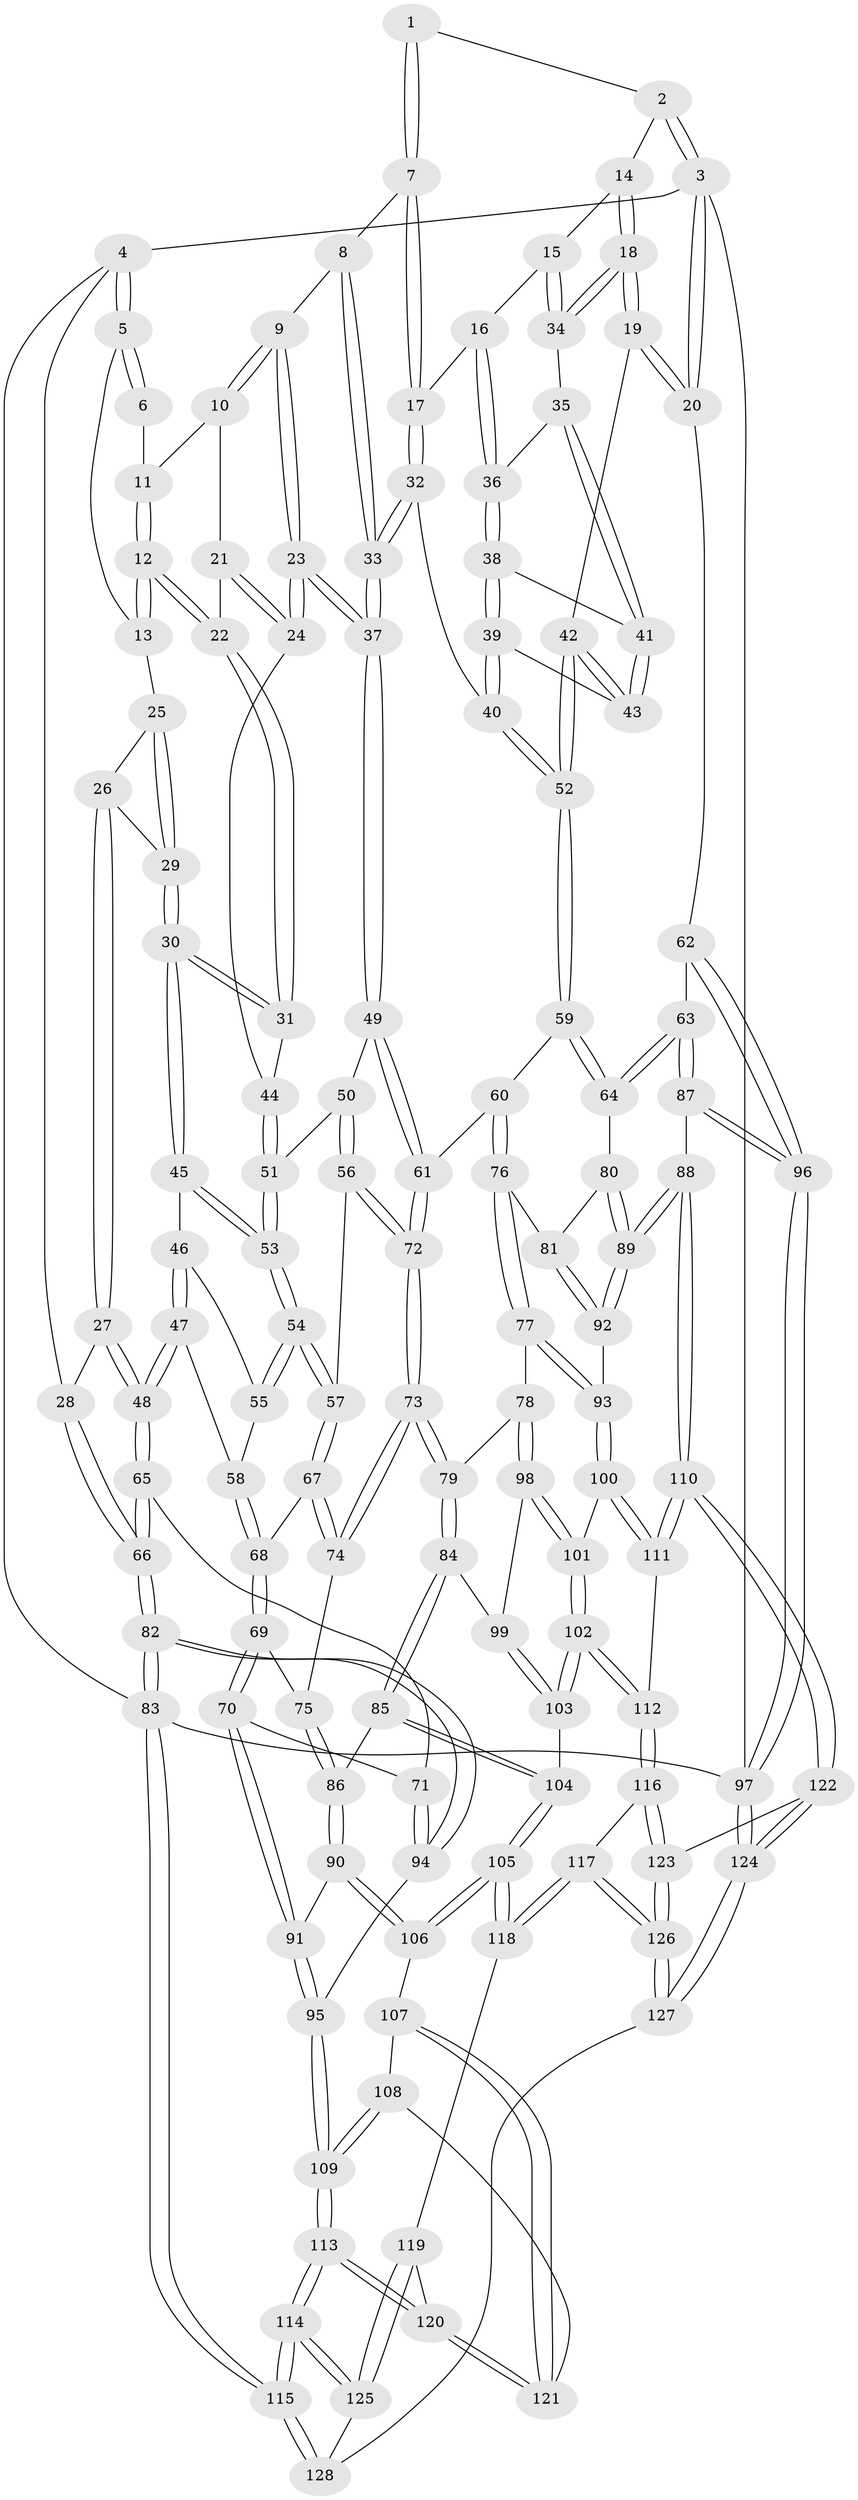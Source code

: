 // coarse degree distribution, {7: 0.011235955056179775, 9: 0.011235955056179775, 4: 0.33707865168539325, 6: 0.19101123595505617, 5: 0.4044943820224719, 3: 0.02247191011235955, 2: 0.02247191011235955}
// Generated by graph-tools (version 1.1) at 2025/21/03/04/25 18:21:29]
// undirected, 128 vertices, 317 edges
graph export_dot {
graph [start="1"]
  node [color=gray90,style=filled];
  1 [pos="+0.588718345575992+0"];
  2 [pos="+0.8019944371025816+0"];
  3 [pos="+1+0"];
  4 [pos="+0+0"];
  5 [pos="+0+0"];
  6 [pos="+0.3942699944146221+0"];
  7 [pos="+0.5746978160052214+0.04639456166919822"];
  8 [pos="+0.5658543782412493+0.05192692463004315"];
  9 [pos="+0.5127412592152644+0.08067785935106057"];
  10 [pos="+0.4214511458150638+0"];
  11 [pos="+0.39502970836457335+0"];
  12 [pos="+0.28137865366924963+0.08139962755317122"];
  13 [pos="+0.12076854188249361+0"];
  14 [pos="+0.8041824040517822+0"];
  15 [pos="+0.7714259383785974+0.008124944291241937"];
  16 [pos="+0.7551851696906029+0.03439029930370316"];
  17 [pos="+0.6701645782227957+0.08980396768037337"];
  18 [pos="+1+0.1523106735557623"];
  19 [pos="+1+0.1950602295488184"];
  20 [pos="+1+0.22203548286861693"];
  21 [pos="+0.39876118444021685+0.034666870853927854"];
  22 [pos="+0.30471100146653035+0.12539046343552557"];
  23 [pos="+0.49126587275675+0.19276604771401118"];
  24 [pos="+0.45322288672235794+0.19311448470021084"];
  25 [pos="+0.12158333739710868+0"];
  26 [pos="+0.0969475716118829+0.169528908986803"];
  27 [pos="+0.08480554077988467+0.17819255989043528"];
  28 [pos="+0+0"];
  29 [pos="+0.20683563809398645+0.173601022457006"];
  30 [pos="+0.27531327709551073+0.205638543383658"];
  31 [pos="+0.3013312952239408+0.18401789460418042"];
  32 [pos="+0.6264094944956223+0.25711868309548336"];
  33 [pos="+0.6206348192299924+0.2609404481219531"];
  34 [pos="+0.9026974224877009+0.12363621853808858"];
  35 [pos="+0.8610372340159284+0.1498609791744813"];
  36 [pos="+0.7790007749345893+0.13742281756331223"];
  37 [pos="+0.5976813078316284+0.27710039801672925"];
  38 [pos="+0.7774928362545933+0.16221451354238972"];
  39 [pos="+0.750320782934623+0.22904565276043234"];
  40 [pos="+0.731039440135392+0.25116143248677675"];
  41 [pos="+0.8410643323312167+0.17984817661982086"];
  42 [pos="+0.9075864231275371+0.2553624208515743"];
  43 [pos="+0.8435165981844799+0.2103534463379573"];
  44 [pos="+0.41237584157687274+0.2007241256744874"];
  45 [pos="+0.267247096957253+0.23475450712874643"];
  46 [pos="+0.24798264245370882+0.2511450872809502"];
  47 [pos="+0.07589436897160004+0.34377482983174523"];
  48 [pos="+0.06824353795389385+0.343998770147574"];
  49 [pos="+0.5883385875902049+0.33007499423914016"];
  50 [pos="+0.41919457993677856+0.3298905941164116"];
  51 [pos="+0.40703114503494875+0.2936543432145001"];
  52 [pos="+0.8281001991037665+0.3290263312315005"];
  53 [pos="+0.3146182482578283+0.32321952261037507"];
  54 [pos="+0.33579073926276415+0.3880125243777021"];
  55 [pos="+0.230704374821931+0.36712488718864683"];
  56 [pos="+0.3574436694405676+0.3990079083552932"];
  57 [pos="+0.33864721319246255+0.39327765503471657"];
  58 [pos="+0.1905572643604271+0.4072714564499148"];
  59 [pos="+0.828226775579651+0.33087331304879947"];
  60 [pos="+0.6171079591191609+0.41117186297755376"];
  61 [pos="+0.591248155446281+0.3830099305186666"];
  62 [pos="+1+0.3659803230519869"];
  63 [pos="+0.8859142996134421+0.46722460361897084"];
  64 [pos="+0.8586177634350337+0.4568907333777561"];
  65 [pos="+0+0.41439921545151676"];
  66 [pos="+0+0.44166392805227367"];
  67 [pos="+0.2831061739013127+0.44054122134173834"];
  68 [pos="+0.2322999528538188+0.4656392846370247"];
  69 [pos="+0.21687927035560503+0.5175130418832338"];
  70 [pos="+0.19451290818027409+0.5368370093530089"];
  71 [pos="+0.1490221264766522+0.527006581049392"];
  72 [pos="+0.44338200819639745+0.4775234578234303"];
  73 [pos="+0.43212878072609656+0.5302590859106628"];
  74 [pos="+0.33711587233379187+0.5208057894370639"];
  75 [pos="+0.2761607543813158+0.5412588002838254"];
  76 [pos="+0.6724477669453494+0.48633747665935545"];
  77 [pos="+0.6228215197249256+0.5557810547459087"];
  78 [pos="+0.5976699490331246+0.5837671775533161"];
  79 [pos="+0.4344717937478439+0.54906841449639"];
  80 [pos="+0.811261486475751+0.47299792512414934"];
  81 [pos="+0.6909431075440062+0.492159541161408"];
  82 [pos="+0+0.5737656581385243"];
  83 [pos="+0+1"];
  84 [pos="+0.41636304666072316+0.6148660510665294"];
  85 [pos="+0.414409254995093+0.6183724734757534"];
  86 [pos="+0.33470848220690874+0.6349514733213418"];
  87 [pos="+0.9386938650191127+0.7416244994848078"];
  88 [pos="+0.9326299873104099+0.7423270923892111"];
  89 [pos="+0.7967091631949467+0.6821796266921302"];
  90 [pos="+0.27653810488322156+0.6766086186816391"];
  91 [pos="+0.1966807640267312+0.6351760543407203"];
  92 [pos="+0.7530962651645217+0.6723671926913173"];
  93 [pos="+0.7072970225601831+0.6944129824954368"];
  94 [pos="+0.043320748088461196+0.6605181869634512"];
  95 [pos="+0.10165330949890404+0.6946085639419917"];
  96 [pos="+1+0.8696191894764538"];
  97 [pos="+1+1"];
  98 [pos="+0.5950535473178679+0.6016009740280968"];
  99 [pos="+0.561087131680217+0.6463706378520409"];
  100 [pos="+0.6802662255674821+0.7115522439745248"];
  101 [pos="+0.6753160193007307+0.7127920677979964"];
  102 [pos="+0.6143610051647895+0.7602264242822644"];
  103 [pos="+0.5556314771206757+0.7089824010248309"];
  104 [pos="+0.4451480735109519+0.7192708226567229"];
  105 [pos="+0.42131422703845756+0.7995489009414858"];
  106 [pos="+0.27924069362832643+0.7257662162897366"];
  107 [pos="+0.2679815463150641+0.7419688965142835"];
  108 [pos="+0.18413348348015177+0.8069393276986712"];
  109 [pos="+0.133516169110456+0.8284424549834195"];
  110 [pos="+0.7856962055625389+0.8553135727786658"];
  111 [pos="+0.7428538073406903+0.816013178528374"];
  112 [pos="+0.6091010269189729+0.789686316830816"];
  113 [pos="+0.07833370838624047+0.9689403035714297"];
  114 [pos="+0+1"];
  115 [pos="+0+1"];
  116 [pos="+0.6041188368788224+0.8038976489040888"];
  117 [pos="+0.4468580447270523+0.8613027980723357"];
  118 [pos="+0.4300530024238241+0.852780619570663"];
  119 [pos="+0.3844588153831648+0.8774008313225496"];
  120 [pos="+0.33175280658037865+0.8678623698370204"];
  121 [pos="+0.30883582615556676+0.8470364708181687"];
  122 [pos="+0.7378164958606807+0.9370992522935645"];
  123 [pos="+0.6587012208027142+0.9038735356431108"];
  124 [pos="+0.8399094421838255+1"];
  125 [pos="+0.36114456322691585+0.9300619607703395"];
  126 [pos="+0.5178197324770076+0.9794671787742818"];
  127 [pos="+0.513753610577862+1"];
  128 [pos="+0.4014048490680279+1"];
  1 -- 2;
  1 -- 7;
  1 -- 7;
  2 -- 3;
  2 -- 3;
  2 -- 14;
  3 -- 4;
  3 -- 20;
  3 -- 20;
  3 -- 97;
  4 -- 5;
  4 -- 5;
  4 -- 28;
  4 -- 83;
  5 -- 6;
  5 -- 6;
  5 -- 13;
  6 -- 11;
  7 -- 8;
  7 -- 17;
  7 -- 17;
  8 -- 9;
  8 -- 33;
  8 -- 33;
  9 -- 10;
  9 -- 10;
  9 -- 23;
  9 -- 23;
  10 -- 11;
  10 -- 21;
  11 -- 12;
  11 -- 12;
  12 -- 13;
  12 -- 13;
  12 -- 22;
  12 -- 22;
  13 -- 25;
  14 -- 15;
  14 -- 18;
  14 -- 18;
  15 -- 16;
  15 -- 34;
  15 -- 34;
  16 -- 17;
  16 -- 36;
  16 -- 36;
  17 -- 32;
  17 -- 32;
  18 -- 19;
  18 -- 19;
  18 -- 34;
  18 -- 34;
  19 -- 20;
  19 -- 20;
  19 -- 42;
  20 -- 62;
  21 -- 22;
  21 -- 24;
  21 -- 24;
  22 -- 31;
  22 -- 31;
  23 -- 24;
  23 -- 24;
  23 -- 37;
  23 -- 37;
  24 -- 44;
  25 -- 26;
  25 -- 29;
  25 -- 29;
  26 -- 27;
  26 -- 27;
  26 -- 29;
  27 -- 28;
  27 -- 48;
  27 -- 48;
  28 -- 66;
  28 -- 66;
  29 -- 30;
  29 -- 30;
  30 -- 31;
  30 -- 31;
  30 -- 45;
  30 -- 45;
  31 -- 44;
  32 -- 33;
  32 -- 33;
  32 -- 40;
  33 -- 37;
  33 -- 37;
  34 -- 35;
  35 -- 36;
  35 -- 41;
  35 -- 41;
  36 -- 38;
  36 -- 38;
  37 -- 49;
  37 -- 49;
  38 -- 39;
  38 -- 39;
  38 -- 41;
  39 -- 40;
  39 -- 40;
  39 -- 43;
  40 -- 52;
  40 -- 52;
  41 -- 43;
  41 -- 43;
  42 -- 43;
  42 -- 43;
  42 -- 52;
  42 -- 52;
  44 -- 51;
  44 -- 51;
  45 -- 46;
  45 -- 53;
  45 -- 53;
  46 -- 47;
  46 -- 47;
  46 -- 55;
  47 -- 48;
  47 -- 48;
  47 -- 58;
  48 -- 65;
  48 -- 65;
  49 -- 50;
  49 -- 61;
  49 -- 61;
  50 -- 51;
  50 -- 56;
  50 -- 56;
  51 -- 53;
  51 -- 53;
  52 -- 59;
  52 -- 59;
  53 -- 54;
  53 -- 54;
  54 -- 55;
  54 -- 55;
  54 -- 57;
  54 -- 57;
  55 -- 58;
  56 -- 57;
  56 -- 72;
  56 -- 72;
  57 -- 67;
  57 -- 67;
  58 -- 68;
  58 -- 68;
  59 -- 60;
  59 -- 64;
  59 -- 64;
  60 -- 61;
  60 -- 76;
  60 -- 76;
  61 -- 72;
  61 -- 72;
  62 -- 63;
  62 -- 96;
  62 -- 96;
  63 -- 64;
  63 -- 64;
  63 -- 87;
  63 -- 87;
  64 -- 80;
  65 -- 66;
  65 -- 66;
  65 -- 71;
  66 -- 82;
  66 -- 82;
  67 -- 68;
  67 -- 74;
  67 -- 74;
  68 -- 69;
  68 -- 69;
  69 -- 70;
  69 -- 70;
  69 -- 75;
  70 -- 71;
  70 -- 91;
  70 -- 91;
  71 -- 94;
  71 -- 94;
  72 -- 73;
  72 -- 73;
  73 -- 74;
  73 -- 74;
  73 -- 79;
  73 -- 79;
  74 -- 75;
  75 -- 86;
  75 -- 86;
  76 -- 77;
  76 -- 77;
  76 -- 81;
  77 -- 78;
  77 -- 93;
  77 -- 93;
  78 -- 79;
  78 -- 98;
  78 -- 98;
  79 -- 84;
  79 -- 84;
  80 -- 81;
  80 -- 89;
  80 -- 89;
  81 -- 92;
  81 -- 92;
  82 -- 83;
  82 -- 83;
  82 -- 94;
  82 -- 94;
  83 -- 115;
  83 -- 115;
  83 -- 97;
  84 -- 85;
  84 -- 85;
  84 -- 99;
  85 -- 86;
  85 -- 104;
  85 -- 104;
  86 -- 90;
  86 -- 90;
  87 -- 88;
  87 -- 96;
  87 -- 96;
  88 -- 89;
  88 -- 89;
  88 -- 110;
  88 -- 110;
  89 -- 92;
  89 -- 92;
  90 -- 91;
  90 -- 106;
  90 -- 106;
  91 -- 95;
  91 -- 95;
  92 -- 93;
  93 -- 100;
  93 -- 100;
  94 -- 95;
  95 -- 109;
  95 -- 109;
  96 -- 97;
  96 -- 97;
  97 -- 124;
  97 -- 124;
  98 -- 99;
  98 -- 101;
  98 -- 101;
  99 -- 103;
  99 -- 103;
  100 -- 101;
  100 -- 111;
  100 -- 111;
  101 -- 102;
  101 -- 102;
  102 -- 103;
  102 -- 103;
  102 -- 112;
  102 -- 112;
  103 -- 104;
  104 -- 105;
  104 -- 105;
  105 -- 106;
  105 -- 106;
  105 -- 118;
  105 -- 118;
  106 -- 107;
  107 -- 108;
  107 -- 121;
  107 -- 121;
  108 -- 109;
  108 -- 109;
  108 -- 121;
  109 -- 113;
  109 -- 113;
  110 -- 111;
  110 -- 111;
  110 -- 122;
  110 -- 122;
  111 -- 112;
  112 -- 116;
  112 -- 116;
  113 -- 114;
  113 -- 114;
  113 -- 120;
  113 -- 120;
  114 -- 115;
  114 -- 115;
  114 -- 125;
  114 -- 125;
  115 -- 128;
  115 -- 128;
  116 -- 117;
  116 -- 123;
  116 -- 123;
  117 -- 118;
  117 -- 118;
  117 -- 126;
  117 -- 126;
  118 -- 119;
  119 -- 120;
  119 -- 125;
  119 -- 125;
  120 -- 121;
  120 -- 121;
  122 -- 123;
  122 -- 124;
  122 -- 124;
  123 -- 126;
  123 -- 126;
  124 -- 127;
  124 -- 127;
  125 -- 128;
  126 -- 127;
  126 -- 127;
  127 -- 128;
}
